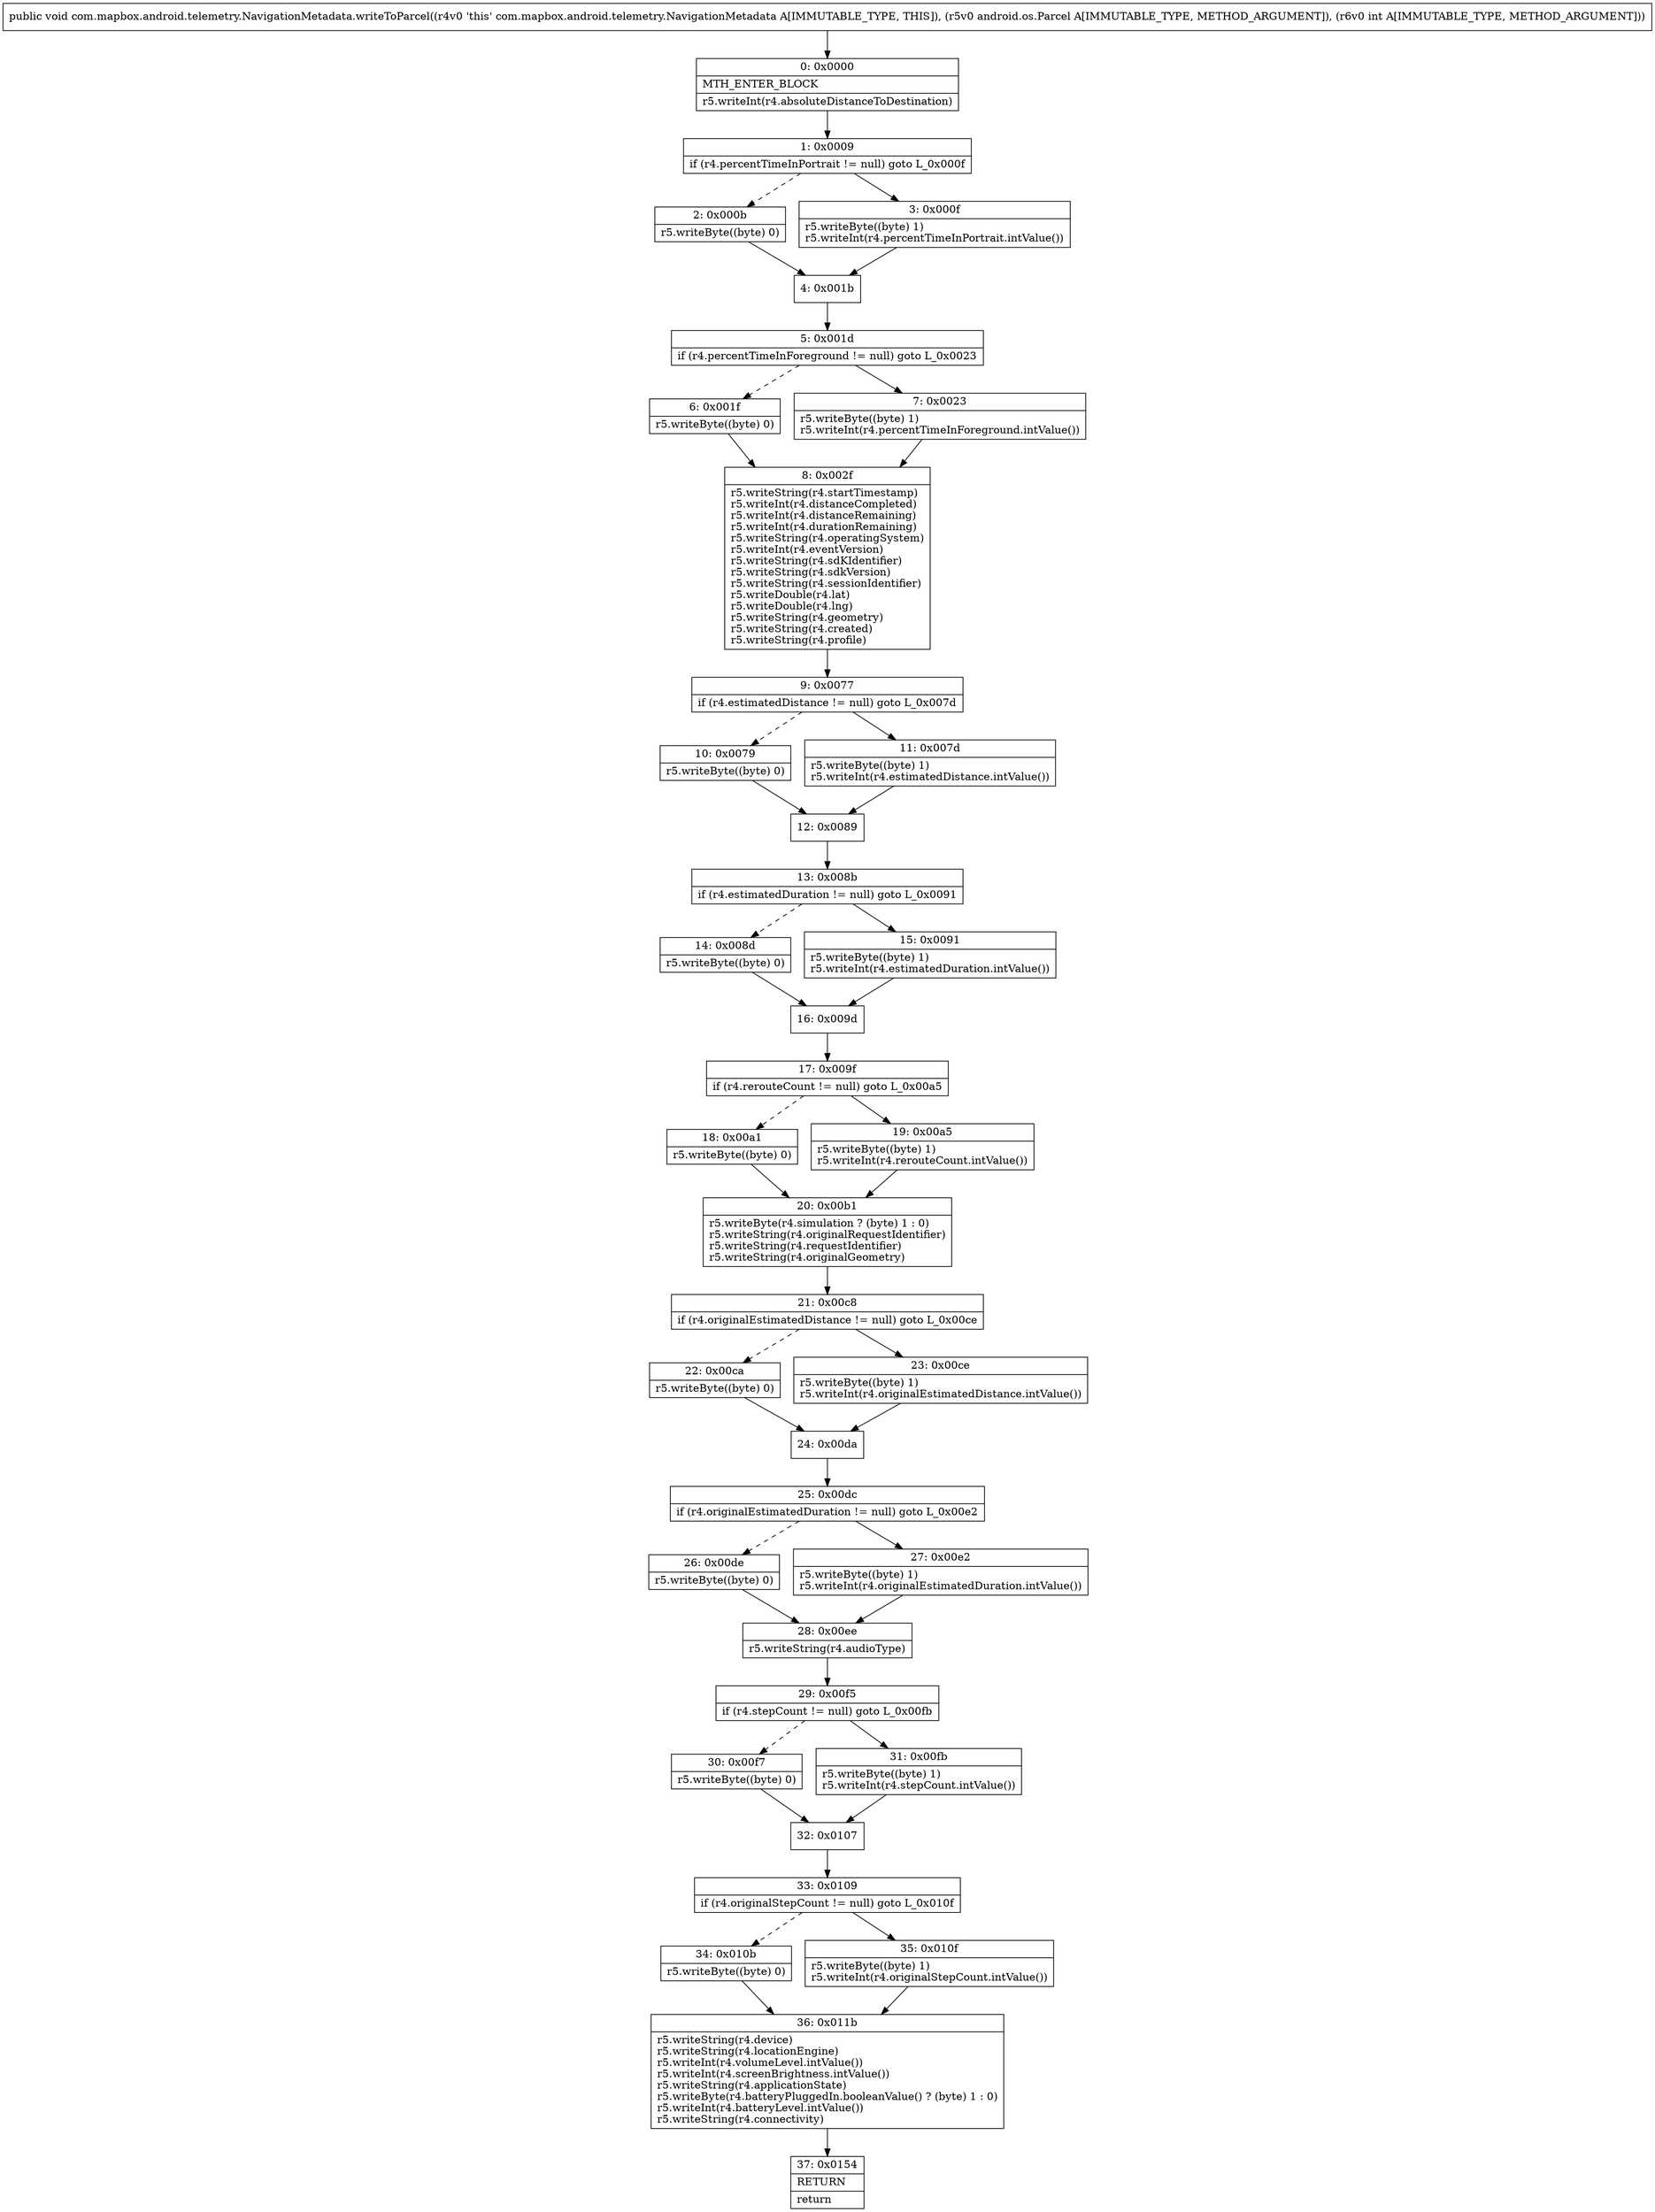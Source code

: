 digraph "CFG forcom.mapbox.android.telemetry.NavigationMetadata.writeToParcel(Landroid\/os\/Parcel;I)V" {
Node_0 [shape=record,label="{0\:\ 0x0000|MTH_ENTER_BLOCK\l|r5.writeInt(r4.absoluteDistanceToDestination)\l}"];
Node_1 [shape=record,label="{1\:\ 0x0009|if (r4.percentTimeInPortrait != null) goto L_0x000f\l}"];
Node_2 [shape=record,label="{2\:\ 0x000b|r5.writeByte((byte) 0)\l}"];
Node_3 [shape=record,label="{3\:\ 0x000f|r5.writeByte((byte) 1)\lr5.writeInt(r4.percentTimeInPortrait.intValue())\l}"];
Node_4 [shape=record,label="{4\:\ 0x001b}"];
Node_5 [shape=record,label="{5\:\ 0x001d|if (r4.percentTimeInForeground != null) goto L_0x0023\l}"];
Node_6 [shape=record,label="{6\:\ 0x001f|r5.writeByte((byte) 0)\l}"];
Node_7 [shape=record,label="{7\:\ 0x0023|r5.writeByte((byte) 1)\lr5.writeInt(r4.percentTimeInForeground.intValue())\l}"];
Node_8 [shape=record,label="{8\:\ 0x002f|r5.writeString(r4.startTimestamp)\lr5.writeInt(r4.distanceCompleted)\lr5.writeInt(r4.distanceRemaining)\lr5.writeInt(r4.durationRemaining)\lr5.writeString(r4.operatingSystem)\lr5.writeInt(r4.eventVersion)\lr5.writeString(r4.sdKIdentifier)\lr5.writeString(r4.sdkVersion)\lr5.writeString(r4.sessionIdentifier)\lr5.writeDouble(r4.lat)\lr5.writeDouble(r4.lng)\lr5.writeString(r4.geometry)\lr5.writeString(r4.created)\lr5.writeString(r4.profile)\l}"];
Node_9 [shape=record,label="{9\:\ 0x0077|if (r4.estimatedDistance != null) goto L_0x007d\l}"];
Node_10 [shape=record,label="{10\:\ 0x0079|r5.writeByte((byte) 0)\l}"];
Node_11 [shape=record,label="{11\:\ 0x007d|r5.writeByte((byte) 1)\lr5.writeInt(r4.estimatedDistance.intValue())\l}"];
Node_12 [shape=record,label="{12\:\ 0x0089}"];
Node_13 [shape=record,label="{13\:\ 0x008b|if (r4.estimatedDuration != null) goto L_0x0091\l}"];
Node_14 [shape=record,label="{14\:\ 0x008d|r5.writeByte((byte) 0)\l}"];
Node_15 [shape=record,label="{15\:\ 0x0091|r5.writeByte((byte) 1)\lr5.writeInt(r4.estimatedDuration.intValue())\l}"];
Node_16 [shape=record,label="{16\:\ 0x009d}"];
Node_17 [shape=record,label="{17\:\ 0x009f|if (r4.rerouteCount != null) goto L_0x00a5\l}"];
Node_18 [shape=record,label="{18\:\ 0x00a1|r5.writeByte((byte) 0)\l}"];
Node_19 [shape=record,label="{19\:\ 0x00a5|r5.writeByte((byte) 1)\lr5.writeInt(r4.rerouteCount.intValue())\l}"];
Node_20 [shape=record,label="{20\:\ 0x00b1|r5.writeByte(r4.simulation ? (byte) 1 : 0)\lr5.writeString(r4.originalRequestIdentifier)\lr5.writeString(r4.requestIdentifier)\lr5.writeString(r4.originalGeometry)\l}"];
Node_21 [shape=record,label="{21\:\ 0x00c8|if (r4.originalEstimatedDistance != null) goto L_0x00ce\l}"];
Node_22 [shape=record,label="{22\:\ 0x00ca|r5.writeByte((byte) 0)\l}"];
Node_23 [shape=record,label="{23\:\ 0x00ce|r5.writeByte((byte) 1)\lr5.writeInt(r4.originalEstimatedDistance.intValue())\l}"];
Node_24 [shape=record,label="{24\:\ 0x00da}"];
Node_25 [shape=record,label="{25\:\ 0x00dc|if (r4.originalEstimatedDuration != null) goto L_0x00e2\l}"];
Node_26 [shape=record,label="{26\:\ 0x00de|r5.writeByte((byte) 0)\l}"];
Node_27 [shape=record,label="{27\:\ 0x00e2|r5.writeByte((byte) 1)\lr5.writeInt(r4.originalEstimatedDuration.intValue())\l}"];
Node_28 [shape=record,label="{28\:\ 0x00ee|r5.writeString(r4.audioType)\l}"];
Node_29 [shape=record,label="{29\:\ 0x00f5|if (r4.stepCount != null) goto L_0x00fb\l}"];
Node_30 [shape=record,label="{30\:\ 0x00f7|r5.writeByte((byte) 0)\l}"];
Node_31 [shape=record,label="{31\:\ 0x00fb|r5.writeByte((byte) 1)\lr5.writeInt(r4.stepCount.intValue())\l}"];
Node_32 [shape=record,label="{32\:\ 0x0107}"];
Node_33 [shape=record,label="{33\:\ 0x0109|if (r4.originalStepCount != null) goto L_0x010f\l}"];
Node_34 [shape=record,label="{34\:\ 0x010b|r5.writeByte((byte) 0)\l}"];
Node_35 [shape=record,label="{35\:\ 0x010f|r5.writeByte((byte) 1)\lr5.writeInt(r4.originalStepCount.intValue())\l}"];
Node_36 [shape=record,label="{36\:\ 0x011b|r5.writeString(r4.device)\lr5.writeString(r4.locationEngine)\lr5.writeInt(r4.volumeLevel.intValue())\lr5.writeInt(r4.screenBrightness.intValue())\lr5.writeString(r4.applicationState)\lr5.writeByte(r4.batteryPluggedIn.booleanValue() ? (byte) 1 : 0)\lr5.writeInt(r4.batteryLevel.intValue())\lr5.writeString(r4.connectivity)\l}"];
Node_37 [shape=record,label="{37\:\ 0x0154|RETURN\l|return\l}"];
MethodNode[shape=record,label="{public void com.mapbox.android.telemetry.NavigationMetadata.writeToParcel((r4v0 'this' com.mapbox.android.telemetry.NavigationMetadata A[IMMUTABLE_TYPE, THIS]), (r5v0 android.os.Parcel A[IMMUTABLE_TYPE, METHOD_ARGUMENT]), (r6v0 int A[IMMUTABLE_TYPE, METHOD_ARGUMENT])) }"];
MethodNode -> Node_0;
Node_0 -> Node_1;
Node_1 -> Node_2[style=dashed];
Node_1 -> Node_3;
Node_2 -> Node_4;
Node_3 -> Node_4;
Node_4 -> Node_5;
Node_5 -> Node_6[style=dashed];
Node_5 -> Node_7;
Node_6 -> Node_8;
Node_7 -> Node_8;
Node_8 -> Node_9;
Node_9 -> Node_10[style=dashed];
Node_9 -> Node_11;
Node_10 -> Node_12;
Node_11 -> Node_12;
Node_12 -> Node_13;
Node_13 -> Node_14[style=dashed];
Node_13 -> Node_15;
Node_14 -> Node_16;
Node_15 -> Node_16;
Node_16 -> Node_17;
Node_17 -> Node_18[style=dashed];
Node_17 -> Node_19;
Node_18 -> Node_20;
Node_19 -> Node_20;
Node_20 -> Node_21;
Node_21 -> Node_22[style=dashed];
Node_21 -> Node_23;
Node_22 -> Node_24;
Node_23 -> Node_24;
Node_24 -> Node_25;
Node_25 -> Node_26[style=dashed];
Node_25 -> Node_27;
Node_26 -> Node_28;
Node_27 -> Node_28;
Node_28 -> Node_29;
Node_29 -> Node_30[style=dashed];
Node_29 -> Node_31;
Node_30 -> Node_32;
Node_31 -> Node_32;
Node_32 -> Node_33;
Node_33 -> Node_34[style=dashed];
Node_33 -> Node_35;
Node_34 -> Node_36;
Node_35 -> Node_36;
Node_36 -> Node_37;
}

